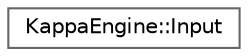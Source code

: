 digraph "Graphical Class Hierarchy"
{
 // LATEX_PDF_SIZE
  bgcolor="transparent";
  edge [fontname=Helvetica,fontsize=10,labelfontname=Helvetica,labelfontsize=10];
  node [fontname=Helvetica,fontsize=10,shape=box,height=0.2,width=0.4];
  rankdir="LR";
  Node0 [label="KappaEngine::Input",height=0.2,width=0.4,color="grey40", fillcolor="white", style="filled",URL="$d6/d4b/class_kappa_engine_1_1_input.html",tooltip=" "];
}
